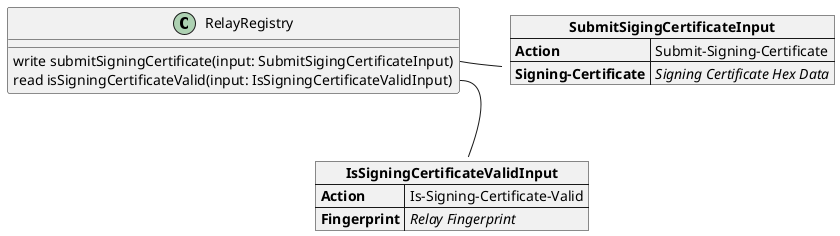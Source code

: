@startuml Relay Registry
class RelayRegistry {
  {method} write submitSigningCertificate(input: SubmitSigingCertificateInput)
  {method} read isSigningCertificateValid(input: IsSigningCertificateValidInput)
}

json "<b>SubmitSigingCertificateInput" as SubmitSigingCertificateInput {
  "<b>Action": "Submit-Signing-Certificate",
  "<b>Signing-Certificate": "<i>Signing Certificate Hex Data"
}

json "<b>IsSigningCertificateValidInput" as IsSigningCertificateValidInput {
  "<b>Action": "Is-Signing-Certificate-Valid",
  "<b>Fingerprint": "<i>Relay Fingerprint"
}

RelayRegistry::submitSigningCertificate -right- SubmitSigingCertificateInput
RelayRegistry::isSigningCertificateValid -right- IsSigningCertificateValidInput

SubmitSigingCertificateInput -[hidden]- IsSigningCertificateValidInput

@enduml
